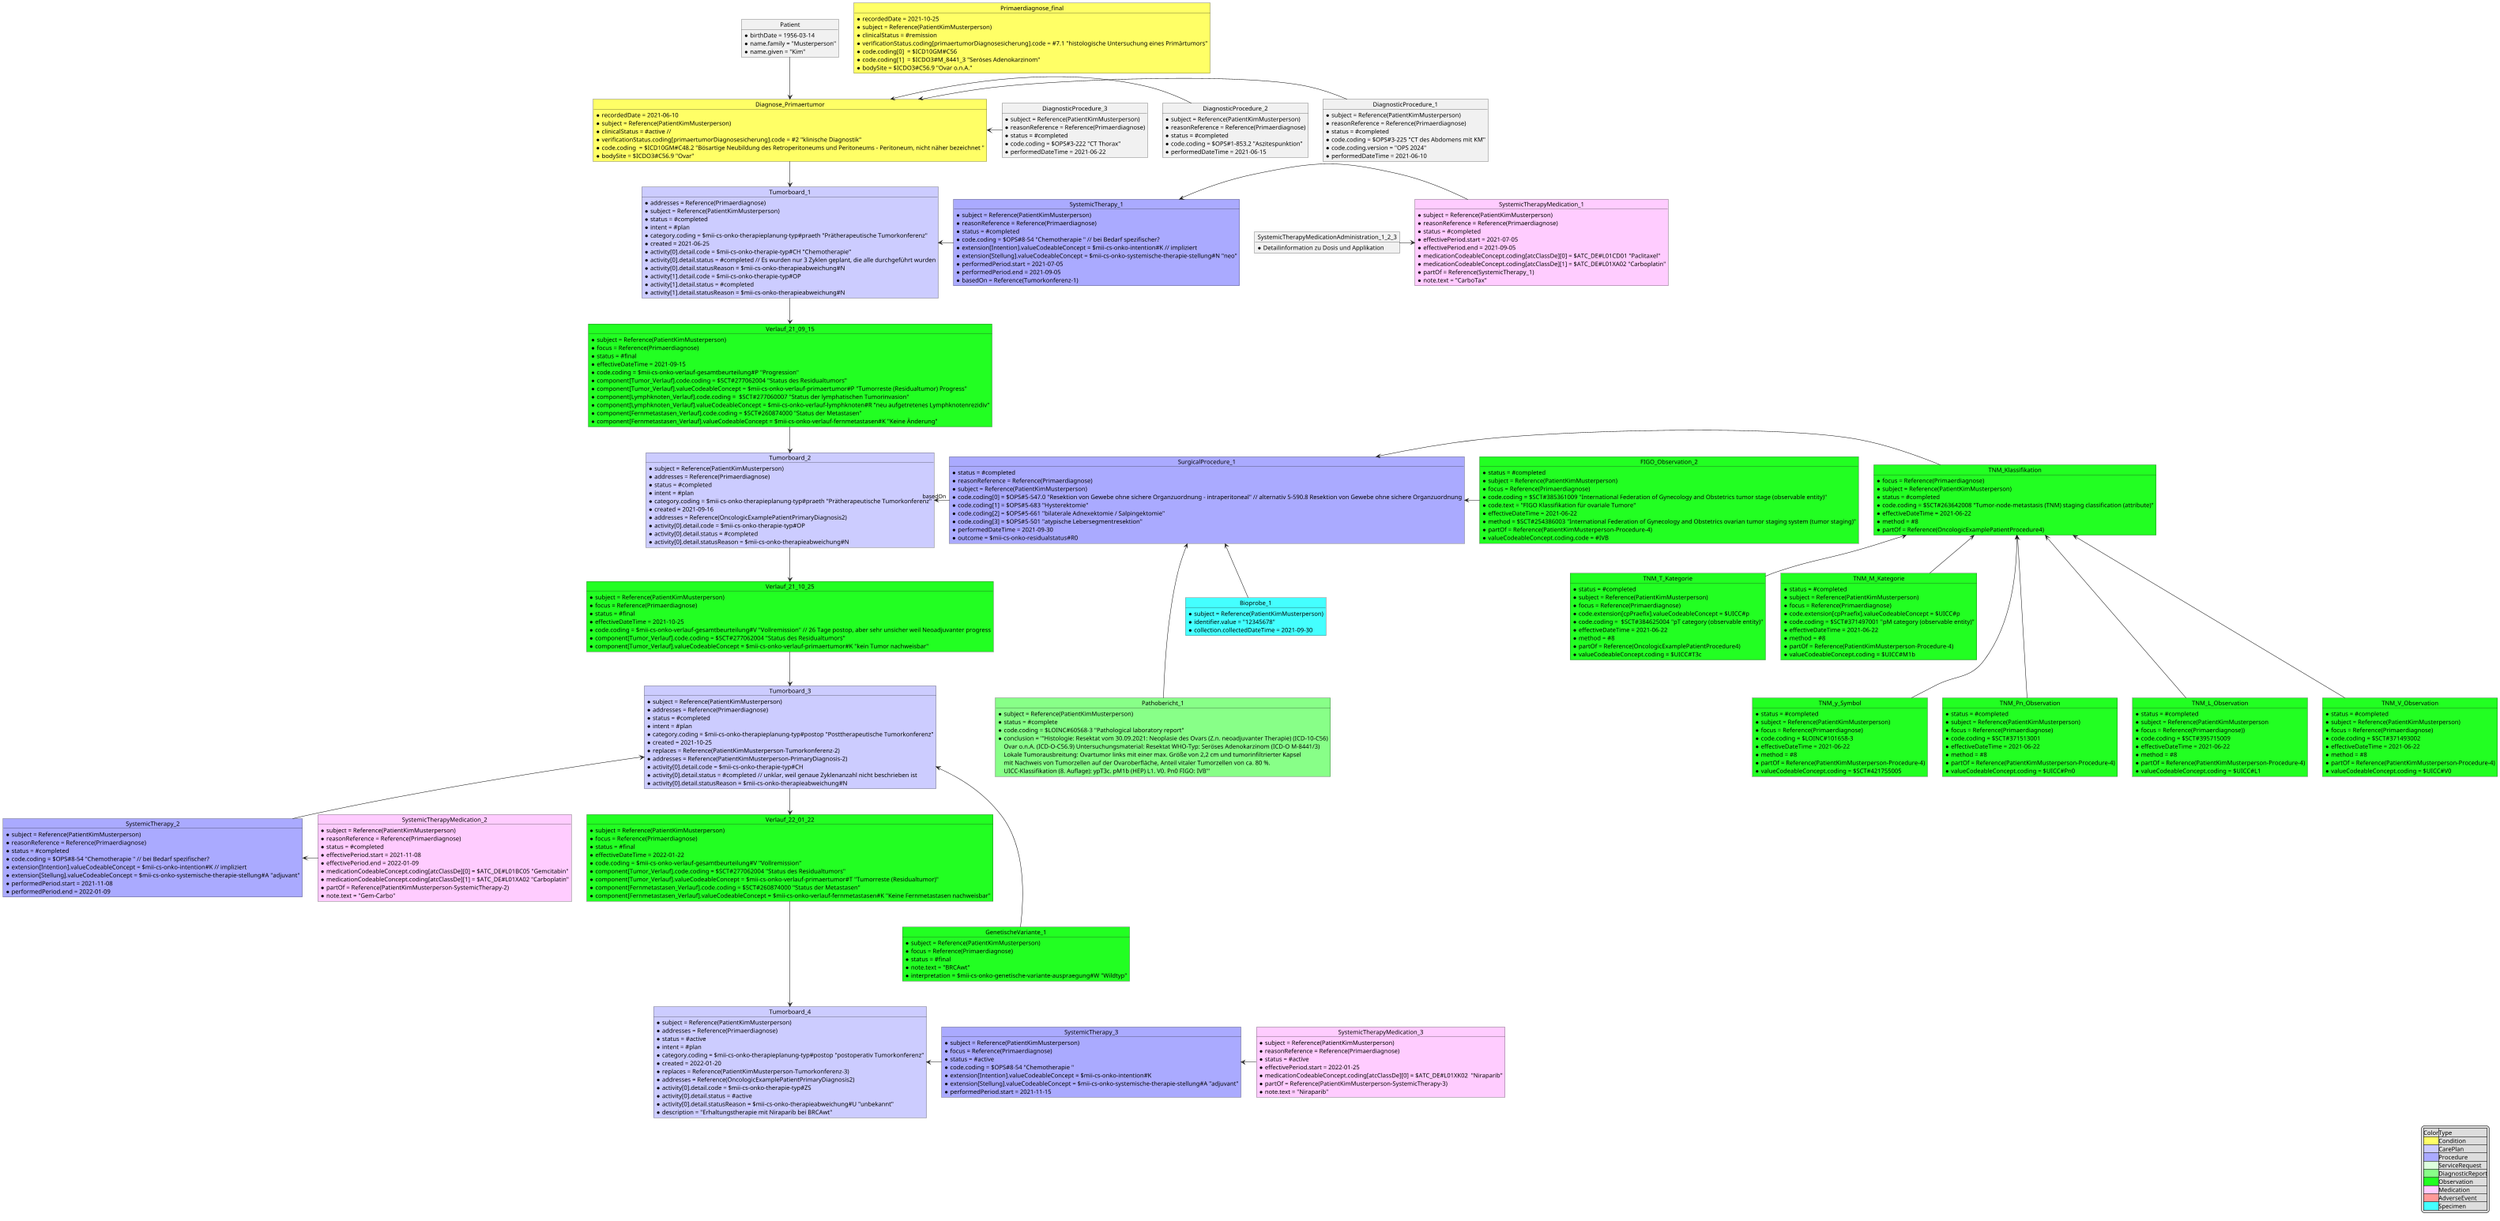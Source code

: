 @startuml MII KDS Erweiterungsmodul Onkologie

skinparam dpi 52
object Patient {
* birthDate = 1956-03-14
* name.family = "Musterperson"
* name.given = "Kim"
}

object Diagnose_Primaertumor #FFFF66 {
* recordedDate = 2021-06-10
* subject = Reference(PatientKimMusterperson)
* clinicalStatus = #active //
* verificationStatus.coding[primaertumorDiagnosesicherung].code = #2 "klinische Diagnostik" 
* code.coding  = $ICD10GM#C48.2 "Bösartige Neubildung des Retroperitoneums und Peritoneums - Peritoneum, nicht näher bezeichnet "
* bodySite = $ICDO3#C56.9 "Ovar"
}
Patient -down-> Diagnose_Primaertumor

object DiagnosticProcedure_1 {
* subject = Reference(PatientKimMusterperson)
* reasonReference = Reference(Primaerdiagnose)    
* status = #completed
* code.coding = $OPS#3-225 "CT des Abdomens mit KM"
* code.coding.version = "OPS 2024"
* performedDateTime = 2021-06-10
}

object DiagnosticProcedure_2 {
* subject = Reference(PatientKimMusterperson)
* reasonReference = Reference(Primaerdiagnose)
* status = #completed
* code.coding = $OPS#1-853.2 "Aszitespunktion"
* performedDateTime = 2021-06-15
}

object DiagnosticProcedure_3 {
* subject = Reference(PatientKimMusterperson)
* reasonReference = Reference(Primaerdiagnose)    
* status = #completed
* code.coding = $OPS#3-222 "CT Thorax"
* performedDateTime = 2021-06-22
}



DiagnosticProcedure_1 -left--> Diagnose_Primaertumor
DiagnosticProcedure_2 -left---> Diagnose_Primaertumor
DiagnosticProcedure_3 -left----> Diagnose_Primaertumor


object Tumorboard_1 #CCCCFF {
* addresses = Reference(Primaerdiagnose)
* subject = Reference(PatientKimMusterperson)
* status = #completed
* intent = #plan
* category.coding = $mii-cs-onko-therapieplanung-typ#praeth "Prätherapeutische Tumorkonferenz" 
* created = 2021-06-25
* activity[0].detail.code = $mii-cs-onko-therapie-typ#CH "Chemotherapie"
* activity[0].detail.status = #completed // Es wurden nur 3 Zyklen geplant, die alle durchgeführt wurden
* activity[0].detail.statusReason = $mii-cs-onko-therapieabweichung#N
* activity[1].detail.code = $mii-cs-onko-therapie-typ#OP
* activity[1].detail.status = #completed
* activity[1].detail.statusReason = $mii-cs-onko-therapieabweichung#N
}
object SystemicTherapy_1 #AAAAFF {
* subject = Reference(PatientKimMusterperson)
* reasonReference = Reference(Primaerdiagnose)    
* status = #completed
* code.coding = $OPS#8-54 "Chemotherapie " // bei Bedarf spezifischer? 
* extension[Intention].valueCodeableConcept = $mii-cs-onko-intention#K // impliziert 
* extension[Stellung].valueCodeableConcept = $mii-cs-onko-systemische-therapie-stellung#N "neo"
* performedPeriod.start = 2021-07-05
* performedPeriod.end = 2021-09-05
* basedOn = Reference(Tumorkonferenz-1)
}

object SystemicTherapyMedication_1 #FFCCFF {
* subject = Reference(PatientKimMusterperson)
* reasonReference = Reference(Primaerdiagnose)    
* status = #completed
* effectivePeriod.start = 2021-07-05  
* effectivePeriod.end = 2021-09-05
* medicationCodeableConcept.coding[atcClassDe][0] = $ATC_DE#L01CD01 "Paclitaxel"
* medicationCodeableConcept.coding[atcClassDe][1] = $ATC_DE#L01XA02 "Carboplatin"
* partOf = Reference(SystemicTherapy_1)
* note.text = "CarboTax"
}

Diagnose_Primaertumor -down-> Tumorboard_1
SystemicTherapy_1 -left--> Tumorboard_1
SystemicTherapyMedication_1 -left-> SystemicTherapy_1 


object SystemicTherapyMedicationAdministration_1_2_3 {
* Detailinformation zu Dosis und Applikation
}
SystemicTherapyMedicationAdministration_1_2_3 -right-> SystemicTherapyMedication_1


object Verlauf_21_09_15 #22FF22 {
* subject = Reference(PatientKimMusterperson)
* focus = Reference(Primaerdiagnose)
* status = #final
* effectiveDateTime = 2021-09-15
* code.coding = $mii-cs-onko-verlauf-gesamtbeurteilung#P "Progression"
* component[Tumor_Verlauf].code.coding = $SCT#277062004 "Status des Residualtumors"
* component[Tumor_Verlauf].valueCodeableConcept = $mii-cs-onko-verlauf-primaertumor#P "Tumorreste (Residualtumor) Progress"
* component[Lymphknoten_Verlauf].code.coding =  $SCT#277060007 "Status der lymphatischen Tumorinvasion"
* component[Lymphknoten_Verlauf].valueCodeableConcept = $mii-cs-onko-verlauf-lymphknoten#R "neu aufgetretenes Lymphknotenrezidiv" 
* component[Fernmetastasen_Verlauf].code.coding = $SCT#260874000 "Status der Metastasen"
* component[Fernmetastasen_Verlauf].valueCodeableConcept = $mii-cs-onko-verlauf-fernmetastasen#K "Keine Änderung"
}
Tumorboard_1 -down-> Verlauf_21_09_15 

object Tumorboard_2 #CCCCFF {
* subject = Reference(PatientKimMusterperson)
* addresses = Reference(Primaerdiagnose)
* status = #completed
* intent = #plan
* category.coding = $mii-cs-onko-therapieplanung-typ#praeth "Prätherapeutische Tumorkonferenz" 
* created = 2021-09-16
* addresses = Reference(OncologicExamplePatientPrimaryDiagnosis2)
* activity[0].detail.code = $mii-cs-onko-therapie-typ#OP
* activity[0].detail.status = #completed
* activity[0].detail.statusReason = $mii-cs-onko-therapieabweichung#N
}
Verlauf_21_09_15  -down-> Tumorboard_2

object SurgicalProcedure_1 #AAAAFF {
* status = #completed
* reasonReference = Reference(Primaerdiagnose)    
* subject = Reference(PatientKimMusterperson)
* code.coding[0] = $OPS#5-547.0 "Resektion von Gewebe ohne sichere Organzuordnung - intraperitoneal" // alternativ 5-590.8 Resektion von Gewebe ohne sichere Organzuordnung
* code.coding[1] = $OPS#5-683 "Hysterektomie"
* code.coding[2] = $OPS#5-661 "bilaterale Adnexektomie / Salpingektomie"
* code.coding[3] = $OPS#5-501 "atypische Lebersegmentresektion"
* performedDateTime = 2021-09-30
* outcome = $mii-cs-onko-residualstatus#R0
}
 Tumorboard_2 <-right-- "basedOn" SurgicalProcedure_1 

object TNM_Klassifikation #22FF22 {
* focus = Reference(Primaerdiagnose)
* subject = Reference(PatientKimMusterperson)
* status = #completed
* code.coding = $SCT#263642008 "Tumor-node-metastasis (TNM) staging classification (attribute)"
* effectiveDateTime = 2021-06-22
* method = #8
* partOf = Reference(OncologicExamplePatientProcedure4)
}
object TNM_T_Kategorie #22FF22 {
* status = #completed
* subject = Reference(PatientKimMusterperson)
* focus = Reference(Primaerdiagnose)
* code.extension[cpPraefix].valueCodeableConcept = $UICC#p
* code.coding =  $SCT#384625004 "pT category (observable entity)"
* effectiveDateTime = 2021-06-22
* method = #8
* partOf = Reference(OncologicExamplePatientProcedure4)
* valueCodeableConcept.coding = $UICC#T3c
}
object TNM_M_Kategorie #22FF22 {
* status = #completed
* subject = Reference(PatientKimMusterperson)
* focus = Reference(Primaerdiagnose)
* code.extension[cpPraefix].valueCodeableConcept = $UICC#p
* code.coding = $SCT#371497001 "pM category (observable entity)"
* effectiveDateTime = 2021-06-22
* method = #8
* partOf = Reference(PatientKimMusterperson-Procedure-4)
* valueCodeableConcept.coding = $UICC#M1b
}

object TNM_y_Symbol #22FF22 {
* status = #completed
* subject = Reference(PatientKimMusterperson)
* focus = Reference(Primaerdiagnose)
* code.coding = $LOINC#101658-3
* effectiveDateTime = 2021-06-22
* method = #8
* partOf = Reference(PatientKimMusterperson-Procedure-4)
* valueCodeableConcept.coding = $SCT#421755005
}
object TNM_Pn_Observation #22FF22 {
* status = #completed
* subject = Reference(PatientKimMusterperson)
* focus = Reference(Primaerdiagnose)
* code.coding = $SCT#371513001
* effectiveDateTime = 2021-06-22
* method = #8
* partOf = Reference(PatientKimMusterperson-Procedure-4)
* valueCodeableConcept.coding = $UICC#Pn0
}

object TNM_L_Observation #22FF22 {
* status = #completed
* subject = Reference(PatientKimMusterperson
* focus = Reference(Primaerdiagnose))
* code.coding = $SCT#395715009
* effectiveDateTime = 2021-06-22
* method = #8
* partOf = Reference(PatientKimMusterperson-Procedure-4)
* valueCodeableConcept.coding = $UICC#L1
}
object TNM_V_Observation #22FF22 {
* status = #completed
* subject = Reference(PatientKimMusterperson)
* focus = Reference(Primaerdiagnose)
* code.coding = $SCT#371493002
* effectiveDateTime = 2021-06-22
* method = #8
* partOf = Reference(PatientKimMusterperson-Procedure-4)
* valueCodeableConcept.coding = $UICC#V0
}

TNM_Klassifikation -left-> SurgicalProcedure_1
TNM_T_Kategorie -up-> TNM_Klassifikation
TNM_M_Kategorie -up-> TNM_Klassifikation
TNM_y_Symbol -up--> TNM_Klassifikation
TNM_Pn_Observation -up--> TNM_Klassifikation
TNM_L_Observation -up--> TNM_Klassifikation
TNM_V_Observation -up--> TNM_Klassifikation 

object FIGO_Observation_2 #22FF22 {
* status = #completed
* subject = Reference(PatientKimMusterperson)
* focus = Reference(Primaerdiagnose)
* code.coding = $SCT#385361009 "International Federation of Gynecology and Obstetrics tumor stage (observable entity)"
* code.text = "FIGO Klassifikation für ovariale Tumore"
* effectiveDateTime = 2021-06-22
* method = $SCT#254386003 "International Federation of Gynecology and Obstetrics ovarian tumor staging system (tumor staging)"
* partOf = Reference(PatientKimMusterperson-Procedure-4)
* valueCodeableConcept.coding.code = #IVB
}
FIGO_Observation_2 -left----->  SurgicalProcedure_1

object Tumorboard_3 #CCCCFF {
* subject = Reference(PatientKimMusterperson)
* addresses = Reference(Primaerdiagnose)
* status = #completed
* intent = #plan
* category.coding = $mii-cs-onko-therapieplanung-typ#postop "Posttherapeutische Tumorkonferenz" 
* created = 2021-10-25
* replaces = Reference(PatientKimMusterperson-Tumorkonferenz-2)
* addresses = Reference(PatientKimMusterperson-PrimaryDiagnosis-2)
* activity[0].detail.code = $mii-cs-onko-therapie-typ#CH
* activity[0].detail.status = #completed // unklar, weil genaue Zyklenanzahl nicht beschrieben ist
* activity[0].detail.statusReason = $mii-cs-onko-therapieabweichung#N
} 
object Pathobericht_1 #88FF88{
* subject = Reference(PatientKimMusterperson)
* status = #complete
* code.coding = $LOINC#60568-3 "Pathological laboratory report"
* conclusion = '"Histologie: Resektat vom 30.09.2021: Neoplasie des Ovars (Z.n. neoadjuvanter Therapie) (ICD-10-C56)
 Ovar o.n.A. (ICD-O-C56.9) Untersuchungsmaterial: Resektat WHO-Typ: Seröses Adenokarzinom (ICD-O M-8441/3) 
 Lokale Tumorausbreitung: Ovartumor links mit einer max. Größe von 2,2 cm und tumorinfiltrierter Kapsel 
 mit Nachweis von Tumorzellen auf der Ovaroberfläche, Anteil vitaler Tumorzellen von ca. 80 %. 
 UICC-Klassifikation (8. Auflage): ypT3c. pM1b (HEP) L1. V0. Pn0 FIGO: IVB"'
}

object Bioprobe_1 #44FFFF {
* subject = Reference(PatientKimMusterperson)
* identifier.value = "12345678"
* collection.collectedDateTime = 2021-09-30 
}
Bioprobe_1 -up->  SurgicalProcedure_1
Pathobericht_1 --up->SurgicalProcedure_1

object Verlauf_21_10_25 #22FF22 {
* subject = Reference(PatientKimMusterperson)
* focus = Reference(Primaerdiagnose)
* status = #final
* effectiveDateTime = 2021-10-25
* code.coding = $mii-cs-onko-verlauf-gesamtbeurteilung#V "Vollremission" // 26 Tage postop, aber sehr unsicher weil Neoadjuvanter progress
* component[Tumor_Verlauf].code.coding = $SCT#277062004 "Status des Residualtumors"
* component[Tumor_Verlauf].valueCodeableConcept = $mii-cs-onko-verlauf-primaertumor#K "kein Tumor nachweisbar"
}
Tumorboard_2 -down-> Verlauf_21_10_25

Verlauf_21_10_25-down->Tumorboard_3 

''Verlauf_21_10_25 <-right---- SurgicalProcedure_1

object Verlauf_22_01_22 #22FF22 {
* subject = Reference(PatientKimMusterperson)
* focus = Reference(Primaerdiagnose)
* status = #final
* effectiveDateTime = 2022-01-22
* code.coding = $mii-cs-onko-verlauf-gesamtbeurteilung#V "Vollremission" 
* component[Tumor_Verlauf].code.coding = $SCT#277062004 "Status des Residualtumors"
* component[Tumor_Verlauf].valueCodeableConcept = $mii-cs-onko-verlauf-primaertumor#T "Tumorreste (Residualtumor)"
* component[Fernmetastasen_Verlauf].code.coding = $SCT#260874000 "Status der Metastasen"
* component[Fernmetastasen_Verlauf].valueCodeableConcept = $mii-cs-onko-verlauf-fernmetastasen#K "Keine Fernmetastasen nachweisbar"
}
Tumorboard_3 -down->Verlauf_22_01_22

object SystemicTherapy_2  #AAAAFF {
* subject = Reference(PatientKimMusterperson)
* reasonReference = Reference(Primaerdiagnose)
* status = #completed
* code.coding = $OPS#8-54 "Chemotherapie " // bei Bedarf spezifischer? 
* extension[Intention].valueCodeableConcept = $mii-cs-onko-intention#K // impliziert 
* extension[Stellung].valueCodeableConcept = $mii-cs-onko-systemische-therapie-stellung#A "adjuvant"
* performedPeriod.start = 2021-11-08
* performedPeriod.end = 2022-01-09
}
SystemicTherapy_2 -up-> Tumorboard_3

object SystemicTherapyMedication_2 #FFCCFF {
* subject = Reference(PatientKimMusterperson)
* reasonReference = Reference(Primaerdiagnose)
* status = #completed
* effectivePeriod.start = 2021-11-08  
* effectivePeriod.end = 2022-01-09
* medicationCodeableConcept.coding[atcClassDe][0] = $ATC_DE#L01BC05 "Gemcitabin"
* medicationCodeableConcept.coding[atcClassDe][1] = $ATC_DE#L01XA02 "Carboplatin"
* partOf = Reference(PatientKimMusterperson-SystemicTherapy-2)
* note.text = "Gem-Carbo"
}
SystemicTherapyMedication_2 -left-> SystemicTherapy_2





object GenetischeVariante_1 #22FF22 {
* subject = Reference(PatientKimMusterperson)
* focus = Reference(Primaerdiagnose)
* status = #final
* note.text = "BRCAwt"
* interpretation = $mii-cs-onko-genetische-variante-auspraegung#W "Wildtyp"
}
GenetischeVariante_1 -up--> Tumorboard_3

object Tumorboard_4 #CCCCFF {
* subject = Reference(PatientKimMusterperson)
* addresses = Reference(Primaerdiagnose)
* status = #active
* intent = #plan
* category.coding = $mii-cs-onko-therapieplanung-typ#postop "postoperativ Tumorkonferenz" 
* created = 2022-01-20
* replaces = Reference(PatientKimMusterperson-Tumorkonferenz-3)
* addresses = Reference(OncologicExamplePatientPrimaryDiagnosis2)
* activity[0].detail.code = $mii-cs-onko-therapie-typ#ZS
* activity[0].detail.status = #active 
* activity[0].detail.statusReason = $mii-cs-onko-therapieabweichung#U "unbekannt"
* description = "Erhaltungstherapie mit Niraparib bei BRCAwt"
}

Verlauf_22_01_22 --down->Tumorboard_4

object SystemicTherapy_3 #AAAAFF {
* subject = Reference(PatientKimMusterperson)
* focus = Reference(Primaerdiagnose)
* status = #active
* code.coding = $OPS#8-54 "Chemotherapie " 
* extension[Intention].valueCodeableConcept = $mii-cs-onko-intention#K 
* extension[Stellung].valueCodeableConcept = $mii-cs-onko-systemische-therapie-stellung#A "adjuvant"
* performedPeriod.start = 2021-11-15
}

object SystemicTherapyMedication_3 #FFCCFF {
* subject = Reference(PatientKimMusterperson)
* reasonReference = Reference(Primaerdiagnose)
* status = #active
* effectivePeriod.start = 2022-01-25  
* medicationCodeableConcept.coding[atcClassDe][0] = $ATC_DE#L01XK02  "Niraparib"
* partOf = Reference(PatientKimMusterperson-SystemicTherapy-3)
* note.text = "Niraparib"
}
SystemicTherapy_3 -left-> Tumorboard_4

SystemicTherapyMedication_3 -left-> SystemicTherapy_3


object Primaerdiagnose_final #FFFF66 {
* recordedDate = 2021-10-25 
* subject = Reference(PatientKimMusterperson)
* clinicalStatus = #remission 
* verificationStatus.coding[primaertumorDiagnosesicherung].code = #7.1 "histologische Untersuchung eines Primärtumors" 
* code.coding[0]  = $ICD10GM#C56   
* code.coding[1]  = $ICDO3#M_8441_3 "Seröses Adenokarzinom" 
* bodySite = $ICDO3#C56.9 "Ovar o.n.A."
}

legend right 
|Color|Type|
|<#FFFF66>|Condition|
|<#CCCCFF>|CarePlan|
|<#AAAAFF>|Procedure|
|<#DDFFDD>|ServiceRequest|
|<#88FF88>|DiagnosticReport|
|<#22FF22>|Observation|
|<#FFCCFF>|Medication|
|<#FF9999>|AdverseEvent|
|<#44FFFF>|Specimen|
endlegend


@enduml